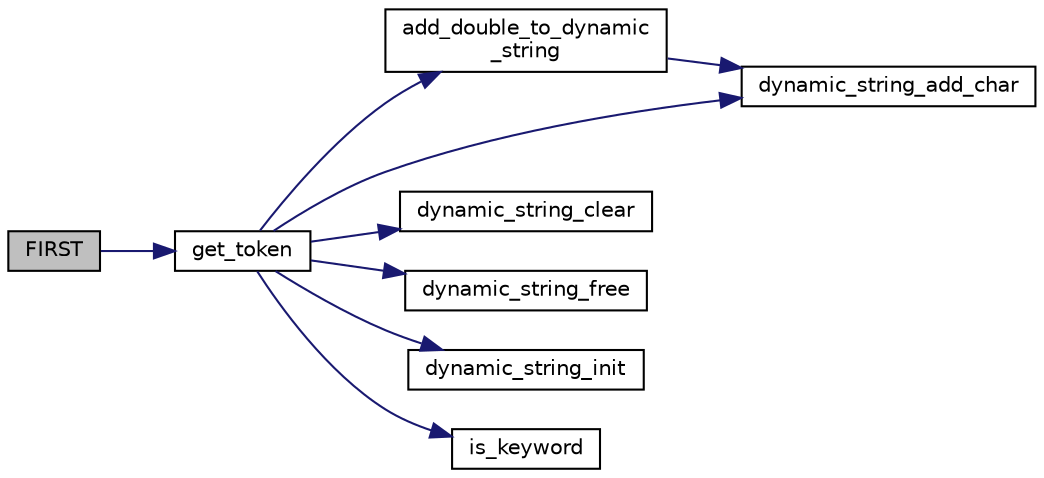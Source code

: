 digraph "FIRST"
{
 // LATEX_PDF_SIZE
  edge [fontname="Helvetica",fontsize="10",labelfontname="Helvetica",labelfontsize="10"];
  node [fontname="Helvetica",fontsize="10",shape=record];
  rankdir="LR";
  Node1 [label="FIRST",height=0.2,width=0.4,color="black", fillcolor="grey75", style="filled", fontcolor="black",tooltip=" "];
  Node1 -> Node2 [color="midnightblue",fontsize="10",style="solid"];
  Node2 [label="get_token",height=0.2,width=0.4,color="black", fillcolor="white", style="filled",URL="$lexical__analyser_8c.html#a1b68532a422d65e0eab79e3011af906e",tooltip=" "];
  Node2 -> Node3 [color="midnightblue",fontsize="10",style="solid"];
  Node3 [label="add_double_to_dynamic\l_string",height=0.2,width=0.4,color="black", fillcolor="white", style="filled",URL="$newstring_8c.html#a723751a5d99efdf10145303c11895ce9",tooltip=" "];
  Node3 -> Node4 [color="midnightblue",fontsize="10",style="solid"];
  Node4 [label="dynamic_string_add_char",height=0.2,width=0.4,color="black", fillcolor="white", style="filled",URL="$newstring_8c.html#a33884f5f943a1e93cdba424756c663d9",tooltip=" "];
  Node2 -> Node4 [color="midnightblue",fontsize="10",style="solid"];
  Node2 -> Node5 [color="midnightblue",fontsize="10",style="solid"];
  Node5 [label="dynamic_string_clear",height=0.2,width=0.4,color="black", fillcolor="white", style="filled",URL="$newstring_8c.html#aa1207c77da58ada32d94fe4e97aa5e1e",tooltip=" "];
  Node2 -> Node6 [color="midnightblue",fontsize="10",style="solid"];
  Node6 [label="dynamic_string_free",height=0.2,width=0.4,color="black", fillcolor="white", style="filled",URL="$newstring_8c.html#a03217aede38d7cef89609b66fd21f2f7",tooltip=" "];
  Node2 -> Node7 [color="midnightblue",fontsize="10",style="solid"];
  Node7 [label="dynamic_string_init",height=0.2,width=0.4,color="black", fillcolor="white", style="filled",URL="$newstring_8c.html#a5c4e413e494b26f4a5d9ddba7a274b3c",tooltip=" "];
  Node2 -> Node8 [color="midnightblue",fontsize="10",style="solid"];
  Node8 [label="is_keyword",height=0.2,width=0.4,color="black", fillcolor="white", style="filled",URL="$lexical__analyser_8c.html#ade03459f3b506becbc1e389002a1126a",tooltip=" "];
}
